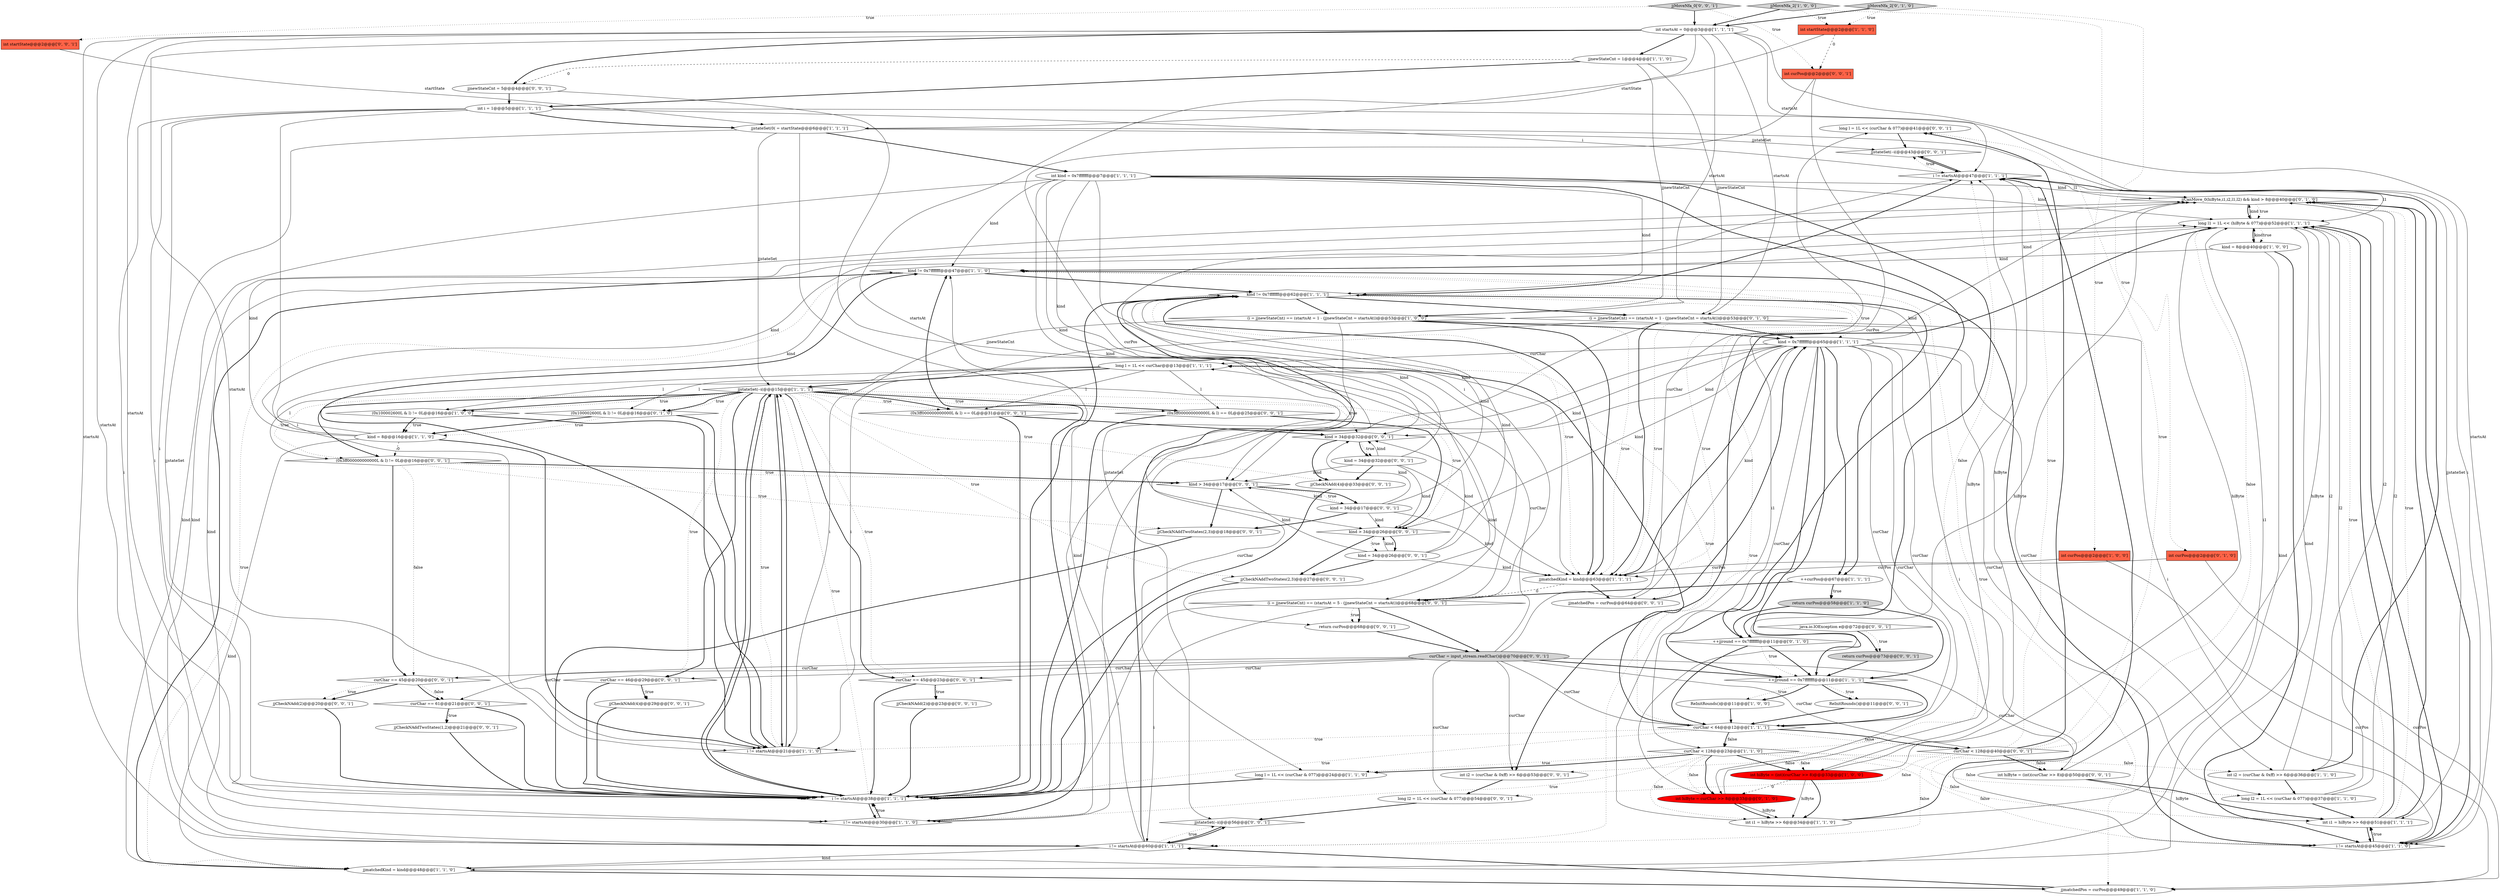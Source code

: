 digraph {
72 [style = filled, label = "long l = 1L << (curChar & 077)@@@41@@@['0', '0', '1']", fillcolor = white, shape = ellipse image = "AAA0AAABBB3BBB"];
48 [style = filled, label = "kind = 34@@@26@@@['0', '0', '1']", fillcolor = white, shape = ellipse image = "AAA0AAABBB3BBB"];
36 [style = filled, label = "return curPos@@@58@@@['1', '1', '0']", fillcolor = lightgray, shape = ellipse image = "AAA0AAABBB1BBB"];
40 [style = filled, label = "jjCanMove_0(hiByte,i1,i2,l1,l2) && kind > 8@@@40@@@['0', '1', '0']", fillcolor = white, shape = diamond image = "AAA0AAABBB2BBB"];
30 [style = filled, label = "int i2 = (curChar & 0xff) >> 6@@@36@@@['1', '1', '0']", fillcolor = white, shape = ellipse image = "AAA0AAABBB1BBB"];
3 [style = filled, label = "(i = jjnewStateCnt) == (startsAt = 1 - (jjnewStateCnt = startsAt))@@@53@@@['1', '0', '0']", fillcolor = white, shape = diamond image = "AAA0AAABBB1BBB"];
20 [style = filled, label = "long l = 1L << curChar@@@13@@@['1', '1', '1']", fillcolor = white, shape = ellipse image = "AAA0AAABBB1BBB"];
33 [style = filled, label = "kind = 8@@@16@@@['1', '1', '0']", fillcolor = white, shape = ellipse image = "AAA0AAABBB1BBB"];
76 [style = filled, label = "curChar == 45@@@23@@@['0', '0', '1']", fillcolor = white, shape = diamond image = "AAA0AAABBB3BBB"];
80 [style = filled, label = "curChar = input_stream.readChar()@@@70@@@['0', '0', '1']", fillcolor = lightgray, shape = ellipse image = "AAA0AAABBB3BBB"];
60 [style = filled, label = "kind = 34@@@17@@@['0', '0', '1']", fillcolor = white, shape = ellipse image = "AAA0AAABBB3BBB"];
15 [style = filled, label = "kind != 0x7fffffff@@@62@@@['1', '1', '1']", fillcolor = white, shape = diamond image = "AAA0AAABBB1BBB"];
79 [style = filled, label = "curChar == 45@@@20@@@['0', '0', '1']", fillcolor = white, shape = diamond image = "AAA0AAABBB3BBB"];
14 [style = filled, label = "jjstateSet(--i(@@@15@@@['1', '1', '1']", fillcolor = white, shape = diamond image = "AAA0AAABBB1BBB"];
0 [style = filled, label = "jjstateSet(0( = startState@@@6@@@['1', '1', '1']", fillcolor = white, shape = ellipse image = "AAA0AAABBB1BBB"];
51 [style = filled, label = "kind = 34@@@32@@@['0', '0', '1']", fillcolor = white, shape = ellipse image = "AAA0AAABBB3BBB"];
59 [style = filled, label = "jjCheckNAddTwoStates(2,3)@@@18@@@['0', '0', '1']", fillcolor = white, shape = ellipse image = "AAA0AAABBB3BBB"];
38 [style = filled, label = "curChar < 64@@@12@@@['1', '1', '1']", fillcolor = white, shape = diamond image = "AAA0AAABBB1BBB"];
21 [style = filled, label = "jjmatchedPos = curPos@@@49@@@['1', '1', '0']", fillcolor = white, shape = ellipse image = "AAA0AAABBB1BBB"];
58 [style = filled, label = "curChar < 128@@@40@@@['0', '0', '1']", fillcolor = white, shape = diamond image = "AAA0AAABBB3BBB"];
42 [style = filled, label = "int hiByte = curChar >> 8@@@33@@@['0', '1', '0']", fillcolor = red, shape = ellipse image = "AAA1AAABBB2BBB"];
35 [style = filled, label = "long l1 = 1L << (hiByte & 077)@@@52@@@['1', '1', '1']", fillcolor = white, shape = ellipse image = "AAA0AAABBB1BBB"];
18 [style = filled, label = "int startState@@@2@@@['1', '1', '0']", fillcolor = tomato, shape = box image = "AAA0AAABBB1BBB"];
24 [style = filled, label = "long l2 = 1L << (curChar & 077)@@@37@@@['1', '1', '0']", fillcolor = white, shape = ellipse image = "AAA0AAABBB1BBB"];
32 [style = filled, label = "++jjround == 0x7fffffff@@@11@@@['1', '1', '1']", fillcolor = white, shape = diamond image = "AAA0AAABBB1BBB"];
49 [style = filled, label = "return curPos@@@68@@@['0', '0', '1']", fillcolor = white, shape = ellipse image = "AAA0AAABBB3BBB"];
41 [style = filled, label = "(i = jjnewStateCnt) == (startsAt = 1 - (jjnewStateCnt = startsAt))@@@53@@@['0', '1', '0']", fillcolor = white, shape = diamond image = "AAA0AAABBB2BBB"];
34 [style = filled, label = "kind = 0x7fffffff@@@65@@@['1', '1', '1']", fillcolor = white, shape = ellipse image = "AAA0AAABBB1BBB"];
10 [style = filled, label = "jjMoveNfa_2['1', '0', '0']", fillcolor = lightgray, shape = diamond image = "AAA0AAABBB1BBB"];
17 [style = filled, label = "i != startsAt@@@60@@@['1', '1', '1']", fillcolor = white, shape = diamond image = "AAA0AAABBB1BBB"];
74 [style = filled, label = "jjstateSet(--i(@@@56@@@['0', '0', '1']", fillcolor = white, shape = diamond image = "AAA0AAABBB3BBB"];
65 [style = filled, label = "kind > 34@@@32@@@['0', '0', '1']", fillcolor = white, shape = diamond image = "AAA0AAABBB3BBB"];
39 [style = filled, label = "int curPos@@@2@@@['0', '1', '0']", fillcolor = tomato, shape = box image = "AAA0AAABBB2BBB"];
13 [style = filled, label = "int i1 = hiByte >> 6@@@51@@@['1', '1', '1']", fillcolor = white, shape = ellipse image = "AAA0AAABBB1BBB"];
53 [style = filled, label = "jjCheckNAdd(2)@@@23@@@['0', '0', '1']", fillcolor = white, shape = ellipse image = "AAA0AAABBB3BBB"];
19 [style = filled, label = "long l = 1L << (curChar & 077)@@@24@@@['1', '1', '0']", fillcolor = white, shape = ellipse image = "AAA0AAABBB1BBB"];
81 [style = filled, label = "(0x3ff000000000000L & l) == 0L@@@31@@@['0', '0', '1']", fillcolor = white, shape = diamond image = "AAA0AAABBB3BBB"];
1 [style = filled, label = "jjnewStateCnt = 1@@@4@@@['1', '1', '0']", fillcolor = white, shape = ellipse image = "AAA0AAABBB1BBB"];
6 [style = filled, label = "jjmatchedKind = kind@@@48@@@['1', '1', '0']", fillcolor = white, shape = ellipse image = "AAA0AAABBB1BBB"];
16 [style = filled, label = "int kind = 0x7fffffff@@@7@@@['1', '1', '1']", fillcolor = white, shape = ellipse image = "AAA0AAABBB1BBB"];
25 [style = filled, label = "int i1 = hiByte >> 6@@@34@@@['1', '1', '0']", fillcolor = white, shape = ellipse image = "AAA0AAABBB1BBB"];
46 [style = filled, label = "int startState@@@2@@@['0', '0', '1']", fillcolor = tomato, shape = box image = "AAA0AAABBB3BBB"];
56 [style = filled, label = "jjnewStateCnt = 5@@@4@@@['0', '0', '1']", fillcolor = white, shape = ellipse image = "AAA0AAABBB3BBB"];
57 [style = filled, label = "jjCheckNAddTwoStates(2,3)@@@27@@@['0', '0', '1']", fillcolor = white, shape = ellipse image = "AAA0AAABBB3BBB"];
37 [style = filled, label = "i != startsAt@@@47@@@['1', '1', '1']", fillcolor = white, shape = diamond image = "AAA0AAABBB1BBB"];
61 [style = filled, label = "int i2 = (curChar & 0xff) >> 6@@@53@@@['0', '0', '1']", fillcolor = white, shape = ellipse image = "AAA0AAABBB3BBB"];
78 [style = filled, label = "int hiByte = (int)(curChar >> 8)@@@50@@@['0', '0', '1']", fillcolor = white, shape = ellipse image = "AAA0AAABBB3BBB"];
54 [style = filled, label = "jjstateSet(--i(@@@43@@@['0', '0', '1']", fillcolor = white, shape = diamond image = "AAA0AAABBB3BBB"];
7 [style = filled, label = "jjmatchedKind = kind@@@63@@@['1', '1', '1']", fillcolor = white, shape = ellipse image = "AAA0AAABBB1BBB"];
2 [style = filled, label = "int curPos@@@2@@@['1', '0', '0']", fillcolor = tomato, shape = box image = "AAA0AAABBB1BBB"];
47 [style = filled, label = "return curPos@@@73@@@['0', '0', '1']", fillcolor = lightgray, shape = ellipse image = "AAA0AAABBB3BBB"];
50 [style = filled, label = "jjCheckNAdd(2)@@@20@@@['0', '0', '1']", fillcolor = white, shape = ellipse image = "AAA0AAABBB3BBB"];
62 [style = filled, label = "int curPos@@@2@@@['0', '0', '1']", fillcolor = tomato, shape = box image = "AAA0AAABBB3BBB"];
12 [style = filled, label = "i != startsAt@@@30@@@['1', '1', '0']", fillcolor = white, shape = diamond image = "AAA0AAABBB1BBB"];
22 [style = filled, label = "int startsAt = 0@@@3@@@['1', '1', '1']", fillcolor = white, shape = ellipse image = "AAA0AAABBB1BBB"];
77 [style = filled, label = "(0x3ff000000000000L & l) != 0L@@@16@@@['0', '0', '1']", fillcolor = white, shape = diamond image = "AAA0AAABBB3BBB"];
55 [style = filled, label = "long l2 = 1L << (curChar & 077)@@@54@@@['0', '0', '1']", fillcolor = white, shape = ellipse image = "AAA0AAABBB3BBB"];
9 [style = filled, label = "i != startsAt@@@45@@@['1', '1', '0']", fillcolor = white, shape = diamond image = "AAA0AAABBB1BBB"];
66 [style = filled, label = "jjMoveNfa_0['0', '0', '1']", fillcolor = lightgray, shape = diamond image = "AAA0AAABBB3BBB"];
70 [style = filled, label = "jjCheckNAdd(4)@@@29@@@['0', '0', '1']", fillcolor = white, shape = ellipse image = "AAA0AAABBB3BBB"];
43 [style = filled, label = "++jjround == 0x7fffffff@@@11@@@['0', '1', '0']", fillcolor = white, shape = diamond image = "AAA0AAABBB2BBB"];
52 [style = filled, label = "kind > 34@@@26@@@['0', '0', '1']", fillcolor = white, shape = diamond image = "AAA0AAABBB3BBB"];
67 [style = filled, label = "ReInitRounds()@@@11@@@['0', '0', '1']", fillcolor = white, shape = ellipse image = "AAA0AAABBB3BBB"];
82 [style = filled, label = "jjCheckNAddTwoStates(1,2)@@@21@@@['0', '0', '1']", fillcolor = white, shape = ellipse image = "AAA0AAABBB3BBB"];
83 [style = filled, label = "(i = jjnewStateCnt) == (startsAt = 5 - (jjnewStateCnt = startsAt))@@@68@@@['0', '0', '1']", fillcolor = white, shape = diamond image = "AAA0AAABBB3BBB"];
31 [style = filled, label = "i != startsAt@@@21@@@['1', '1', '0']", fillcolor = white, shape = diamond image = "AAA0AAABBB1BBB"];
69 [style = filled, label = "kind > 34@@@17@@@['0', '0', '1']", fillcolor = white, shape = diamond image = "AAA0AAABBB3BBB"];
29 [style = filled, label = "ReInitRounds()@@@11@@@['1', '0', '0']", fillcolor = white, shape = ellipse image = "AAA0AAABBB1BBB"];
11 [style = filled, label = "kind = 8@@@40@@@['1', '0', '0']", fillcolor = white, shape = ellipse image = "AAA0AAABBB1BBB"];
44 [style = filled, label = "(0x100002600L & l) != 0L@@@16@@@['0', '1', '0']", fillcolor = white, shape = diamond image = "AAA0AAABBB2BBB"];
68 [style = filled, label = "curChar == 46@@@29@@@['0', '0', '1']", fillcolor = white, shape = diamond image = "AAA0AAABBB3BBB"];
45 [style = filled, label = "jjMoveNfa_2['0', '1', '0']", fillcolor = lightgray, shape = diamond image = "AAA0AAABBB2BBB"];
23 [style = filled, label = "int hiByte = (int)(curChar >> 8)@@@33@@@['1', '0', '0']", fillcolor = red, shape = ellipse image = "AAA1AAABBB1BBB"];
8 [style = filled, label = "(0x100002600L & l) != 0L@@@16@@@['1', '0', '0']", fillcolor = white, shape = diamond image = "AAA0AAABBB1BBB"];
28 [style = filled, label = "++curPos@@@67@@@['1', '1', '1']", fillcolor = white, shape = ellipse image = "AAA0AAABBB1BBB"];
63 [style = filled, label = "java.io.IOException e@@@72@@@['0', '0', '1']", fillcolor = white, shape = diamond image = "AAA0AAABBB3BBB"];
71 [style = filled, label = "(0x3ff000000000000L & l) == 0L@@@25@@@['0', '0', '1']", fillcolor = white, shape = diamond image = "AAA0AAABBB3BBB"];
64 [style = filled, label = "jjmatchedPos = curPos@@@64@@@['0', '0', '1']", fillcolor = white, shape = ellipse image = "AAA0AAABBB3BBB"];
73 [style = filled, label = "curChar == 61@@@21@@@['0', '0', '1']", fillcolor = white, shape = diamond image = "AAA0AAABBB3BBB"];
75 [style = filled, label = "jjCheckNAdd(4)@@@33@@@['0', '0', '1']", fillcolor = white, shape = ellipse image = "AAA0AAABBB3BBB"];
5 [style = filled, label = "i != startsAt@@@38@@@['1', '1', '1']", fillcolor = white, shape = diamond image = "AAA0AAABBB1BBB"];
26 [style = filled, label = "kind != 0x7fffffff@@@47@@@['1', '1', '0']", fillcolor = white, shape = diamond image = "AAA0AAABBB1BBB"];
4 [style = filled, label = "int i = 1@@@5@@@['1', '1', '1']", fillcolor = white, shape = ellipse image = "AAA0AAABBB1BBB"];
27 [style = filled, label = "curChar < 128@@@23@@@['1', '1', '0']", fillcolor = white, shape = diamond image = "AAA0AAABBB1BBB"];
62->64 [style = solid, label="curPos"];
14->76 [style = bold, label=""];
45->18 [style = dotted, label="true"];
73->82 [style = bold, label=""];
80->32 [style = bold, label=""];
37->40 [style = solid, label="l1"];
34->69 [style = solid, label="kind"];
34->65 [style = solid, label="kind"];
12->5 [style = bold, label=""];
69->60 [style = bold, label=""];
58->35 [style = dotted, label="false"];
27->37 [style = dotted, label="false"];
11->6 [style = solid, label="kind"];
24->40 [style = solid, label="l2"];
44->33 [style = dotted, label="true"];
83->49 [style = dotted, label="true"];
82->5 [style = bold, label=""];
34->19 [style = solid, label="curChar"];
5->15 [style = bold, label=""];
32->67 [style = dotted, label="true"];
37->15 [style = bold, label=""];
27->9 [style = dotted, label="false"];
4->37 [style = solid, label="i"];
76->5 [style = bold, label=""];
65->51 [style = dotted, label="true"];
11->9 [style = bold, label=""];
15->7 [style = dotted, label="true"];
2->7 [style = solid, label="curPos"];
27->19 [style = dotted, label="true"];
42->40 [style = solid, label="hiByte"];
13->35 [style = dotted, label="true"];
3->34 [style = bold, label=""];
65->51 [style = bold, label=""];
9->26 [style = bold, label=""];
14->44 [style = dotted, label="true"];
33->40 [style = solid, label="kind"];
19->5 [style = bold, label=""];
55->74 [style = bold, label=""];
39->21 [style = solid, label="curPos"];
83->5 [style = solid, label="i"];
3->9 [style = solid, label="i"];
32->67 [style = bold, label=""];
33->77 [style = dashed, label="0"];
14->76 [style = dotted, label="true"];
50->5 [style = bold, label=""];
10->18 [style = dotted, label="true"];
48->69 [style = solid, label="kind"];
78->13 [style = solid, label="hiByte"];
45->22 [style = bold, label=""];
79->50 [style = bold, label=""];
73->82 [style = dotted, label="true"];
80->79 [style = solid, label="curChar"];
54->37 [style = bold, label=""];
26->15 [style = bold, label=""];
14->77 [style = dotted, label="true"];
14->57 [style = dotted, label="true"];
7->83 [style = dashed, label="0"];
16->43 [style = bold, label=""];
22->3 [style = solid, label="startsAt"];
15->41 [style = bold, label=""];
38->31 [style = dotted, label="true"];
17->26 [style = solid, label="kind"];
52->48 [style = dotted, label="true"];
23->35 [style = solid, label="hiByte"];
34->24 [style = solid, label="curChar"];
34->42 [style = solid, label="curChar"];
27->19 [style = bold, label=""];
34->32 [style = bold, label=""];
41->9 [style = solid, label="i"];
64->34 [style = bold, label=""];
83->37 [style = solid, label="i"];
38->5 [style = dotted, label="true"];
83->17 [style = solid, label="i"];
30->40 [style = solid, label="i2"];
3->31 [style = solid, label="i"];
37->54 [style = dotted, label="true"];
73->5 [style = bold, label=""];
67->38 [style = bold, label=""];
0->74 [style = solid, label="jjstateSet"];
80->78 [style = solid, label="curChar"];
4->12 [style = solid, label="i"];
31->14 [style = bold, label=""];
42->37 [style = solid, label="hiByte"];
23->25 [style = bold, label=""];
30->35 [style = solid, label="i2"];
1->4 [style = bold, label=""];
20->77 [style = solid, label="l"];
25->35 [style = solid, label="i1"];
51->15 [style = solid, label="kind"];
41->31 [style = solid, label="i"];
23->25 [style = solid, label="hiByte"];
42->25 [style = solid, label="hiByte"];
28->36 [style = bold, label=""];
49->80 [style = bold, label=""];
3->7 [style = dotted, label="true"];
77->59 [style = dotted, label="true"];
15->34 [style = dotted, label="true"];
25->40 [style = solid, label="i1"];
80->20 [style = solid, label="curChar"];
35->61 [style = bold, label=""];
60->15 [style = solid, label="kind"];
38->20 [style = dotted, label="true"];
1->56 [style = dashed, label="0"];
16->40 [style = solid, label="kind"];
43->32 [style = bold, label=""];
68->70 [style = bold, label=""];
65->75 [style = bold, label=""];
14->52 [style = dotted, label="true"];
71->52 [style = bold, label=""];
51->7 [style = solid, label="kind"];
69->59 [style = bold, label=""];
34->30 [style = solid, label="curChar"];
16->32 [style = bold, label=""];
20->14 [style = bold, label=""];
48->15 [style = solid, label="kind"];
13->40 [style = bold, label=""];
27->25 [style = dotted, label="false"];
28->36 [style = dotted, label="true"];
43->32 [style = dotted, label="true"];
80->61 [style = solid, label="curChar"];
26->6 [style = bold, label=""];
51->75 [style = bold, label=""];
34->27 [style = solid, label="curChar"];
14->71 [style = bold, label=""];
31->14 [style = dotted, label="true"];
4->17 [style = solid, label="i"];
18->0 [style = solid, label="startState"];
0->54 [style = solid, label="jjstateSet"];
78->13 [style = bold, label=""];
4->0 [style = bold, label=""];
40->35 [style = dotted, label="true"];
79->73 [style = dotted, label="false"];
35->40 [style = solid, label="kind"];
34->15 [style = solid, label="kind"];
27->30 [style = dotted, label="false"];
61->55 [style = bold, label=""];
79->50 [style = dotted, label="true"];
58->17 [style = dotted, label="false"];
75->5 [style = bold, label=""];
58->37 [style = dotted, label="true"];
14->77 [style = bold, label=""];
58->61 [style = dotted, label="false"];
76->53 [style = dotted, label="true"];
70->5 [style = bold, label=""];
16->15 [style = solid, label="kind"];
3->7 [style = bold, label=""];
60->7 [style = solid, label="kind"];
0->5 [style = solid, label="jjstateSet"];
25->37 [style = bold, label=""];
8->33 [style = dotted, label="true"];
41->7 [style = dotted, label="true"];
46->0 [style = solid, label="startState"];
52->48 [style = bold, label=""];
9->13 [style = dotted, label="true"];
57->5 [style = bold, label=""];
58->13 [style = dotted, label="false"];
60->69 [style = solid, label="kind"];
17->15 [style = bold, label=""];
0->13 [style = solid, label="jjstateSet"];
27->24 [style = dotted, label="false"];
14->81 [style = dotted, label="true"];
16->52 [style = solid, label="kind"];
76->53 [style = bold, label=""];
45->39 [style = dotted, label="true"];
26->6 [style = dotted, label="true"];
29->38 [style = bold, label=""];
33->26 [style = solid, label="kind"];
35->26 [style = solid, label="kind"];
14->8 [style = bold, label=""];
48->52 [style = solid, label="kind"];
58->78 [style = bold, label=""];
13->40 [style = dotted, label="true"];
14->68 [style = dotted, label="true"];
28->83 [style = bold, label=""];
2->21 [style = solid, label="curPos"];
14->71 [style = dotted, label="true"];
60->65 [style = solid, label="kind"];
24->13 [style = bold, label=""];
16->65 [style = solid, label="kind"];
56->83 [style = solid, label="jjnewStateCnt"];
22->83 [style = solid, label="startsAt"];
78->35 [style = solid, label="hiByte"];
36->43 [style = bold, label=""];
8->33 [style = bold, label=""];
4->9 [style = solid, label="i"];
34->23 [style = solid, label="curChar"];
17->40 [style = solid, label="kind"];
22->17 [style = solid, label="startsAt"];
37->35 [style = solid, label="l1"];
16->7 [style = solid, label="kind"];
0->16 [style = bold, label=""];
38->20 [style = bold, label=""];
30->24 [style = bold, label=""];
40->35 [style = bold, label=""];
22->37 [style = solid, label="startsAt"];
63->47 [style = bold, label=""];
8->31 [style = bold, label=""];
34->52 [style = solid, label="kind"];
35->9 [style = bold, label=""];
11->26 [style = solid, label="kind"];
6->21 [style = bold, label=""];
22->12 [style = solid, label="startsAt"];
37->30 [style = bold, label=""];
42->25 [style = bold, label=""];
24->35 [style = solid, label="l2"];
7->64 [style = bold, label=""];
58->55 [style = dotted, label="false"];
77->69 [style = bold, label=""];
44->33 [style = bold, label=""];
34->20 [style = solid, label="curChar"];
38->27 [style = bold, label=""];
40->9 [style = bold, label=""];
71->5 [style = bold, label=""];
4->5 [style = solid, label="i"];
77->79 [style = dotted, label="false"];
22->41 [style = solid, label="startsAt"];
15->3 [style = bold, label=""];
59->5 [style = bold, label=""];
11->35 [style = solid, label="kind"];
27->23 [style = dotted, label="false"];
16->35 [style = solid, label="kind"];
22->31 [style = solid, label="startsAt"];
16->69 [style = solid, label="kind"];
83->80 [style = bold, label=""];
27->42 [style = dotted, label="false"];
34->28 [style = bold, label=""];
3->12 [style = solid, label="i"];
31->26 [style = bold, label=""];
58->72 [style = bold, label=""];
17->74 [style = bold, label=""];
69->60 [style = dotted, label="true"];
38->58 [style = dotted, label="false"];
47->32 [style = bold, label=""];
51->52 [style = solid, label="kind"];
43->38 [style = bold, label=""];
58->78 [style = dotted, label="false"];
81->65 [style = bold, label=""];
1->41 [style = solid, label="jjnewStateCnt"];
33->35 [style = solid, label="kind"];
22->5 [style = solid, label="startsAt"];
15->28 [style = bold, label=""];
10->2 [style = dotted, label="true"];
26->17 [style = dotted, label="true"];
14->75 [style = dotted, label="true"];
62->49 [style = solid, label="curPos"];
14->31 [style = bold, label=""];
14->8 [style = dotted, label="true"];
4->31 [style = solid, label="i"];
80->55 [style = solid, label="curChar"];
83->49 [style = bold, label=""];
13->9 [style = bold, label=""];
22->1 [style = bold, label=""];
32->29 [style = dotted, label="true"];
14->65 [style = dotted, label="true"];
48->7 [style = solid, label="kind"];
34->43 [style = bold, label=""];
20->8 [style = solid, label="l"];
41->34 [style = bold, label=""];
66->22 [style = bold, label=""];
44->31 [style = bold, label=""];
18->62 [style = dashed, label="0"];
33->6 [style = solid, label="kind"];
39->7 [style = solid, label="curPos"];
14->5 [style = bold, label=""];
34->7 [style = solid, label="kind"];
80->73 [style = solid, label="curChar"];
10->22 [style = bold, label=""];
5->14 [style = dotted, label="true"];
66->62 [style = dotted, label="true"];
60->52 [style = solid, label="kind"];
66->46 [style = dotted, label="true"];
41->7 [style = bold, label=""];
22->56 [style = bold, label=""];
17->35 [style = solid, label="kind"];
15->7 [style = bold, label=""];
48->57 [style = bold, label=""];
14->81 [style = bold, label=""];
53->5 [style = bold, label=""];
23->37 [style = solid, label="hiByte"];
34->38 [style = solid, label="curChar"];
38->58 [style = bold, label=""];
38->27 [style = dotted, label="false"];
35->6 [style = solid, label="kind"];
81->5 [style = bold, label=""];
36->32 [style = bold, label=""];
72->54 [style = bold, label=""];
12->26 [style = bold, label=""];
80->72 [style = solid, label="curChar"];
5->14 [style = bold, label=""];
60->59 [style = bold, label=""];
27->12 [style = dotted, label="true"];
14->44 [style = bold, label=""];
35->11 [style = dotted, label="true"];
79->73 [style = bold, label=""];
51->69 [style = solid, label="kind"];
22->9 [style = solid, label="startsAt"];
77->79 [style = bold, label=""];
27->42 [style = bold, label=""];
37->54 [style = bold, label=""];
16->26 [style = solid, label="kind"];
32->29 [style = bold, label=""];
15->64 [style = dotted, label="true"];
80->68 [style = solid, label="curChar"];
32->38 [style = bold, label=""];
74->17 [style = bold, label=""];
56->4 [style = bold, label=""];
68->5 [style = bold, label=""];
7->34 [style = bold, label=""];
0->14 [style = solid, label="jjstateSet"];
5->12 [style = bold, label=""];
48->65 [style = solid, label="kind"];
14->68 [style = bold, label=""];
12->5 [style = dotted, label="true"];
17->6 [style = solid, label="kind"];
26->21 [style = dotted, label="true"];
77->69 [style = dotted, label="true"];
17->74 [style = dotted, label="true"];
68->70 [style = dotted, label="true"];
80->76 [style = solid, label="curChar"];
58->72 [style = dotted, label="true"];
1->3 [style = solid, label="jjnewStateCnt"];
16->6 [style = solid, label="kind"];
20->81 [style = solid, label="l"];
51->65 [style = solid, label="kind"];
33->31 [style = bold, label=""];
27->23 [style = bold, label=""];
63->47 [style = dotted, label="true"];
20->71 [style = solid, label="l"];
80->38 [style = solid, label="curChar"];
52->57 [style = bold, label=""];
23->42 [style = dashed, label="0"];
80->58 [style = solid, label="curChar"];
13->35 [style = bold, label=""];
21->17 [style = bold, label=""];
41->12 [style = solid, label="i"];
20->44 [style = solid, label="l"];
9->13 [style = bold, label=""];
35->11 [style = bold, label=""];
}
